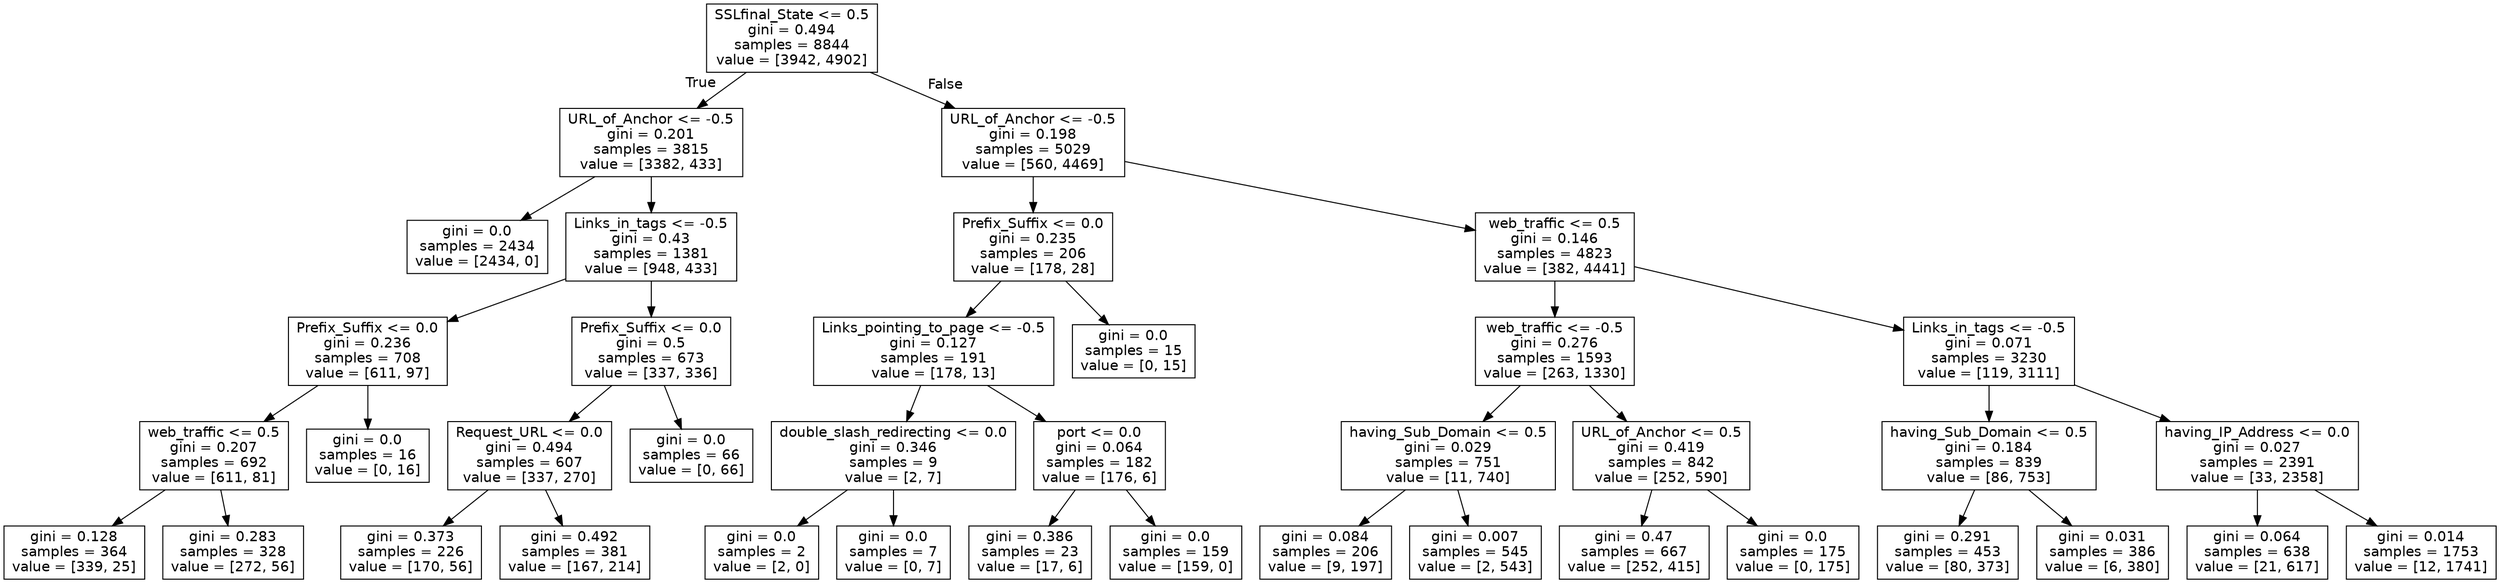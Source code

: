 digraph Tree {
node [shape=box, fontname="helvetica"] ;
edge [fontname="helvetica"] ;
0 [label="SSLfinal_State <= 0.5\ngini = 0.494\nsamples = 8844\nvalue = [3942, 4902]"] ;
1 [label="URL_of_Anchor <= -0.5\ngini = 0.201\nsamples = 3815\nvalue = [3382, 433]"] ;
0 -> 1 [labeldistance=2.5, labelangle=45, headlabel="True"] ;
2 [label="gini = 0.0\nsamples = 2434\nvalue = [2434, 0]"] ;
1 -> 2 ;
3 [label="Links_in_tags <= -0.5\ngini = 0.43\nsamples = 1381\nvalue = [948, 433]"] ;
1 -> 3 ;
4 [label="Prefix_Suffix <= 0.0\ngini = 0.236\nsamples = 708\nvalue = [611, 97]"] ;
3 -> 4 ;
5 [label="web_traffic <= 0.5\ngini = 0.207\nsamples = 692\nvalue = [611, 81]"] ;
4 -> 5 ;
6 [label="gini = 0.128\nsamples = 364\nvalue = [339, 25]"] ;
5 -> 6 ;
7 [label="gini = 0.283\nsamples = 328\nvalue = [272, 56]"] ;
5 -> 7 ;
8 [label="gini = 0.0\nsamples = 16\nvalue = [0, 16]"] ;
4 -> 8 ;
9 [label="Prefix_Suffix <= 0.0\ngini = 0.5\nsamples = 673\nvalue = [337, 336]"] ;
3 -> 9 ;
10 [label="Request_URL <= 0.0\ngini = 0.494\nsamples = 607\nvalue = [337, 270]"] ;
9 -> 10 ;
11 [label="gini = 0.373\nsamples = 226\nvalue = [170, 56]"] ;
10 -> 11 ;
12 [label="gini = 0.492\nsamples = 381\nvalue = [167, 214]"] ;
10 -> 12 ;
13 [label="gini = 0.0\nsamples = 66\nvalue = [0, 66]"] ;
9 -> 13 ;
14 [label="URL_of_Anchor <= -0.5\ngini = 0.198\nsamples = 5029\nvalue = [560, 4469]"] ;
0 -> 14 [labeldistance=2.5, labelangle=-45, headlabel="False"] ;
15 [label="Prefix_Suffix <= 0.0\ngini = 0.235\nsamples = 206\nvalue = [178, 28]"] ;
14 -> 15 ;
16 [label="Links_pointing_to_page <= -0.5\ngini = 0.127\nsamples = 191\nvalue = [178, 13]"] ;
15 -> 16 ;
17 [label="double_slash_redirecting <= 0.0\ngini = 0.346\nsamples = 9\nvalue = [2, 7]"] ;
16 -> 17 ;
18 [label="gini = 0.0\nsamples = 2\nvalue = [2, 0]"] ;
17 -> 18 ;
19 [label="gini = 0.0\nsamples = 7\nvalue = [0, 7]"] ;
17 -> 19 ;
20 [label="port <= 0.0\ngini = 0.064\nsamples = 182\nvalue = [176, 6]"] ;
16 -> 20 ;
21 [label="gini = 0.386\nsamples = 23\nvalue = [17, 6]"] ;
20 -> 21 ;
22 [label="gini = 0.0\nsamples = 159\nvalue = [159, 0]"] ;
20 -> 22 ;
23 [label="gini = 0.0\nsamples = 15\nvalue = [0, 15]"] ;
15 -> 23 ;
24 [label="web_traffic <= 0.5\ngini = 0.146\nsamples = 4823\nvalue = [382, 4441]"] ;
14 -> 24 ;
25 [label="web_traffic <= -0.5\ngini = 0.276\nsamples = 1593\nvalue = [263, 1330]"] ;
24 -> 25 ;
26 [label="having_Sub_Domain <= 0.5\ngini = 0.029\nsamples = 751\nvalue = [11, 740]"] ;
25 -> 26 ;
27 [label="gini = 0.084\nsamples = 206\nvalue = [9, 197]"] ;
26 -> 27 ;
28 [label="gini = 0.007\nsamples = 545\nvalue = [2, 543]"] ;
26 -> 28 ;
29 [label="URL_of_Anchor <= 0.5\ngini = 0.419\nsamples = 842\nvalue = [252, 590]"] ;
25 -> 29 ;
30 [label="gini = 0.47\nsamples = 667\nvalue = [252, 415]"] ;
29 -> 30 ;
31 [label="gini = 0.0\nsamples = 175\nvalue = [0, 175]"] ;
29 -> 31 ;
32 [label="Links_in_tags <= -0.5\ngini = 0.071\nsamples = 3230\nvalue = [119, 3111]"] ;
24 -> 32 ;
33 [label="having_Sub_Domain <= 0.5\ngini = 0.184\nsamples = 839\nvalue = [86, 753]"] ;
32 -> 33 ;
34 [label="gini = 0.291\nsamples = 453\nvalue = [80, 373]"] ;
33 -> 34 ;
35 [label="gini = 0.031\nsamples = 386\nvalue = [6, 380]"] ;
33 -> 35 ;
36 [label="having_IP_Address <= 0.0\ngini = 0.027\nsamples = 2391\nvalue = [33, 2358]"] ;
32 -> 36 ;
37 [label="gini = 0.064\nsamples = 638\nvalue = [21, 617]"] ;
36 -> 37 ;
38 [label="gini = 0.014\nsamples = 1753\nvalue = [12, 1741]"] ;
36 -> 38 ;
}